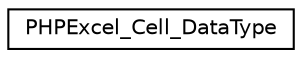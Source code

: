 digraph "Иерархия классов. Графический вид."
{
  edge [fontname="Helvetica",fontsize="10",labelfontname="Helvetica",labelfontsize="10"];
  node [fontname="Helvetica",fontsize="10",shape=record];
  rankdir="LR";
  Node0 [label="PHPExcel_Cell_DataType",height=0.2,width=0.4,color="black", fillcolor="white", style="filled",URL="$class_p_h_p_excel___cell___data_type.html"];
}
